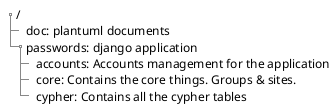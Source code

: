 @startuml

skinparam monochrome true

@startsalt
{
{T
 + /
 ++ doc: plantuml documents
 ++ passwords: django application
 +++ accounts: Accounts management for the application
 +++ core: Contains the core things. Groups & sites.
 +++ cypher: Contains all the cypher tables
}
}
@endsalt


@enduml
